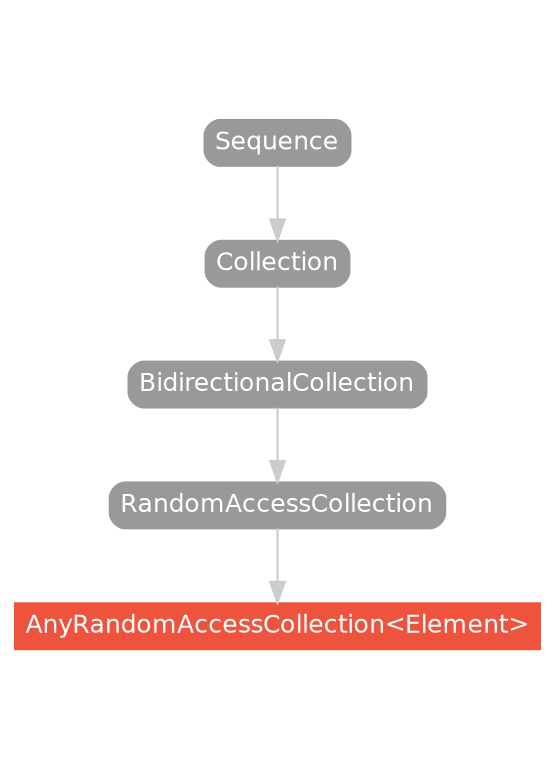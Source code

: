 strict digraph "AnyRandomAccessCollection<Element> - Type Hierarchy - SwiftDoc.org" {
    pad="0.1,0.8"
    node [shape=box, style="filled,rounded", color="#999999", fillcolor="#999999", fontcolor=white, fontname=Helvetica, fontnames="Helvetica,sansserif", fontsize=12, margin="0.07,0.05", height="0.3"]
    edge [color="#cccccc"]
    "AnyRandomAccessCollection<Element>" [URL="/type/AnyRandomAccessCollection/", style="filled", fillcolor="#ee543d", color="#ee543d"]
    "BidirectionalCollection" [URL="/protocol/BidirectionalCollection/hierarchy/"]
    "Collection" [URL="/protocol/Collection/hierarchy/"]
    "RandomAccessCollection" [URL="/protocol/RandomAccessCollection/hierarchy/"]
    "Sequence" [URL="/protocol/Sequence/hierarchy/"]    "RandomAccessCollection" -> "AnyRandomAccessCollection<Element>"
    "BidirectionalCollection" -> "RandomAccessCollection"
    "Collection" -> "BidirectionalCollection"
    "Sequence" -> "Collection"
    subgraph Types {
        rank = max; "AnyRandomAccessCollection<Element>";
    }
}